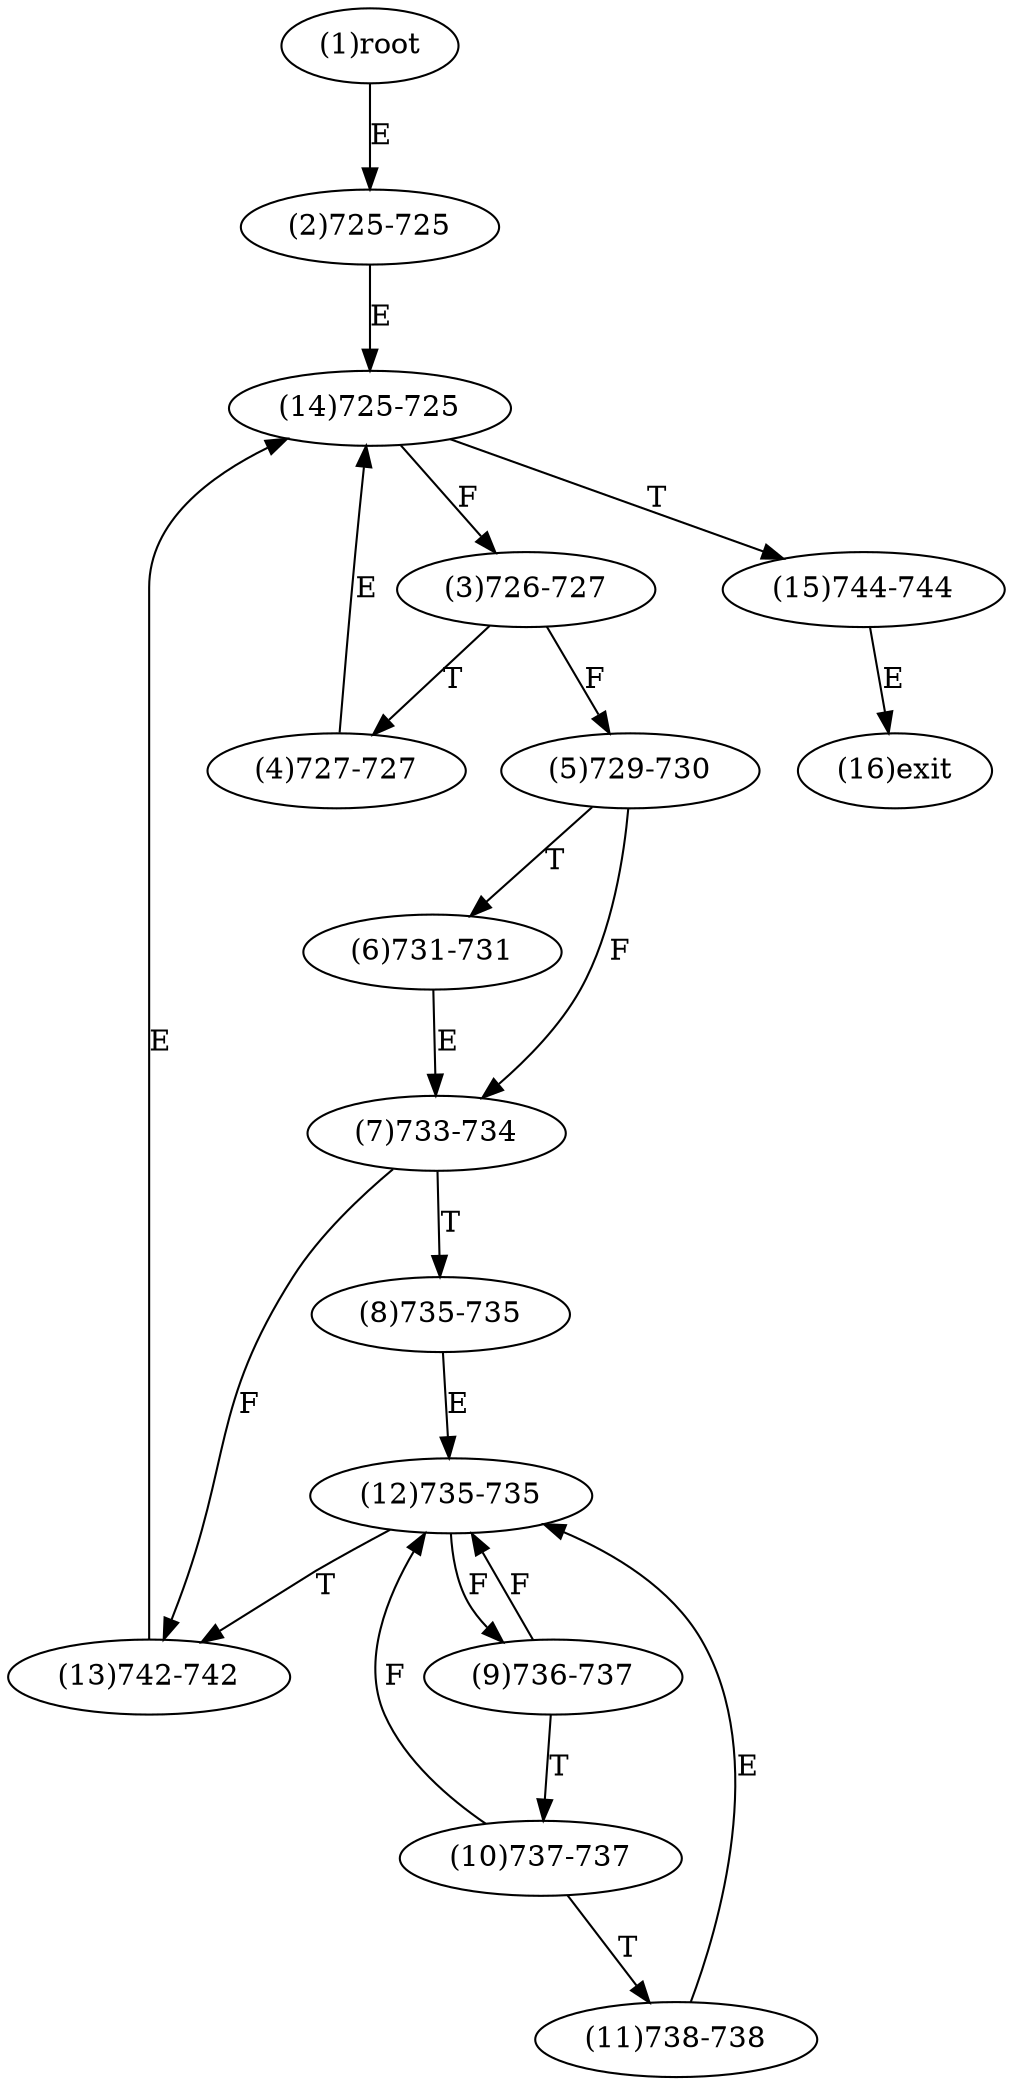 digraph "" { 
1[ label="(1)root"];
2[ label="(2)725-725"];
3[ label="(3)726-727"];
4[ label="(4)727-727"];
5[ label="(5)729-730"];
6[ label="(6)731-731"];
7[ label="(7)733-734"];
8[ label="(8)735-735"];
9[ label="(9)736-737"];
10[ label="(10)737-737"];
11[ label="(11)738-738"];
12[ label="(12)735-735"];
13[ label="(13)742-742"];
14[ label="(14)725-725"];
15[ label="(15)744-744"];
16[ label="(16)exit"];
1->2[ label="E"];
2->14[ label="E"];
3->5[ label="F"];
3->4[ label="T"];
4->14[ label="E"];
5->7[ label="F"];
5->6[ label="T"];
6->7[ label="E"];
7->13[ label="F"];
7->8[ label="T"];
8->12[ label="E"];
9->12[ label="F"];
9->10[ label="T"];
10->12[ label="F"];
10->11[ label="T"];
11->12[ label="E"];
12->9[ label="F"];
12->13[ label="T"];
13->14[ label="E"];
14->3[ label="F"];
14->15[ label="T"];
15->16[ label="E"];
}